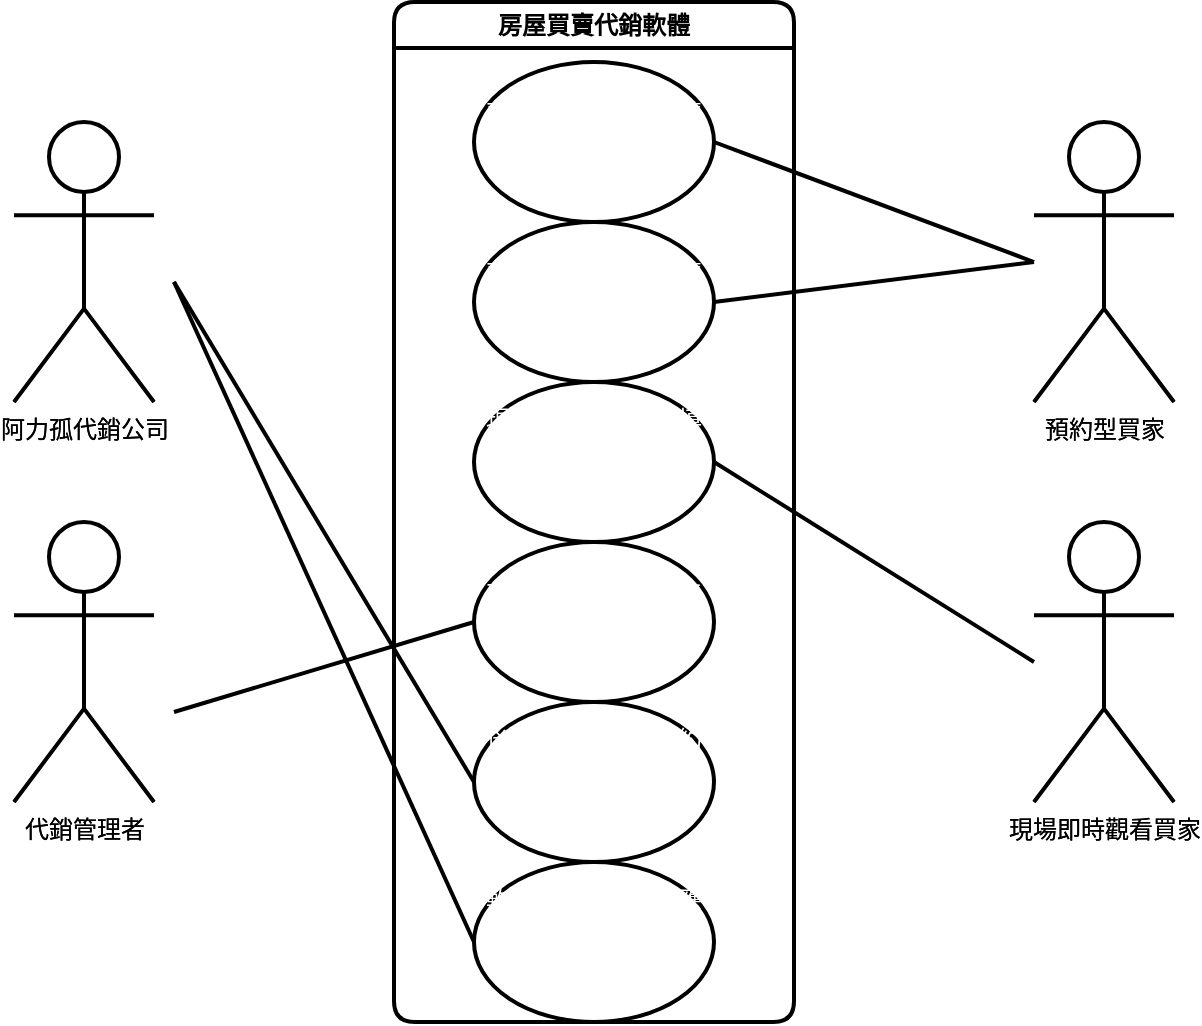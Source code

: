 <mxfile>
    <diagram id="ASTWp4ZXTidoFe2xOwB_" name="1b">
        <mxGraphModel dx="1130" dy="787" grid="1" gridSize="10" guides="1" tooltips="1" connect="1" arrows="1" fold="1" page="1" pageScale="1" pageWidth="827" pageHeight="1169" math="0" shadow="0">
            <root>
                <mxCell id="0"/>
                <mxCell id="1" parent="0"/>
                <mxCell id="2" value="房屋買賣代銷軟體" style="swimlane;whiteSpace=wrap;html=1;rounded=1;strokeWidth=2;" parent="1" vertex="1">
                    <mxGeometry x="290" y="30" width="200" height="510" as="geometry"/>
                </mxCell>
                <mxCell id="13" value="&lt;font color=&quot;#ffffff&quot;&gt;預約型買家填寫申請後，將成功訊息傳送給預約買家&lt;/font&gt;" style="ellipse;whiteSpace=wrap;html=1;fontColor=#BECCBA;fillColor=default;strokeWidth=2;" parent="2" vertex="1">
                    <mxGeometry x="40" y="30" width="120" height="80" as="geometry"/>
                </mxCell>
                <mxCell id="14" value="&lt;font color=&quot;#ffffff&quot;&gt;預約型買家填寫申請後，將失敗訊息傳送給預約買家&lt;/font&gt;" style="ellipse;whiteSpace=wrap;html=1;fontColor=#BECCBA;fillColor=default;strokeWidth=2;" parent="2" vertex="1">
                    <mxGeometry x="40" y="110" width="120" height="80" as="geometry"/>
                </mxCell>
                <mxCell id="15" value="&lt;font color=&quot;#ffffff&quot;&gt;現場即時參觀買家填寫申請後，將對應的訊息推播至現場即時參觀買家&lt;/font&gt;" style="ellipse;whiteSpace=wrap;html=1;fontColor=#BECCBA;fillColor=default;strokeWidth=2;" parent="2" vertex="1">
                    <mxGeometry x="40" y="190" width="120" height="80" as="geometry"/>
                </mxCell>
                <mxCell id="16" value="&lt;font color=&quot;#ffffff&quot;&gt;若有已安排的代銷無法接待，需立即進行變更&lt;/font&gt;" style="ellipse;whiteSpace=wrap;html=1;fontColor=#BECCBA;fillColor=default;strokeWidth=2;" parent="2" vertex="1">
                    <mxGeometry x="40" y="270" width="120" height="80" as="geometry"/>
                </mxCell>
                <mxCell id="17" value="&lt;font color=&quot;#ffffff&quot;&gt;後台管理者審核預約型買家或現場即時參觀買家的申請，確保時程無誤&lt;/font&gt;" style="ellipse;whiteSpace=wrap;html=1;fontColor=#BECCBA;fillColor=default;strokeWidth=2;" parent="2" vertex="1">
                    <mxGeometry x="40" y="350" width="120" height="80" as="geometry"/>
                </mxCell>
                <mxCell id="18" value="&lt;font color=&quot;#ffffff&quot;&gt;軟體需不斷更新以應對市場需求和改變，包括改進功能、增加安全性等&lt;/font&gt;" style="ellipse;whiteSpace=wrap;html=1;fontColor=#BECCBA;fillColor=default;strokeWidth=2;" parent="2" vertex="1">
                    <mxGeometry x="40" y="430" width="120" height="80" as="geometry"/>
                </mxCell>
                <mxCell id="4" value="阿力孤代銷公司" style="shape=umlActor;verticalLabelPosition=bottom;verticalAlign=top;html=1;outlineConnect=0;" parent="1" vertex="1">
                    <mxGeometry x="100" y="90" width="70" height="140" as="geometry"/>
                </mxCell>
                <mxCell id="7" value="現場即時觀看買家" style="shape=umlActor;verticalLabelPosition=bottom;verticalAlign=top;html=1;outlineConnect=0;" parent="1" vertex="1">
                    <mxGeometry x="610" y="290" width="70" height="140" as="geometry"/>
                </mxCell>
                <mxCell id="8" value="預約型買家" style="shape=umlActor;verticalLabelPosition=bottom;verticalAlign=top;html=1;outlineConnect=0;" parent="1" vertex="1">
                    <mxGeometry x="610" y="90" width="70" height="140" as="geometry"/>
                </mxCell>
                <mxCell id="10" value="代銷管理者" style="shape=umlActor;verticalLabelPosition=bottom;verticalAlign=top;html=1;outlineConnect=0;" parent="1" vertex="1">
                    <mxGeometry x="100" y="290" width="70" height="140" as="geometry"/>
                </mxCell>
                <mxCell id="20" value="" style="endArrow=none;html=1;fontColor=#BECCBA;entryX=0;entryY=0.5;entryDx=0;entryDy=0;" parent="1" target="17" edge="1">
                    <mxGeometry width="50" height="50" relative="1" as="geometry">
                        <mxPoint x="180" y="170" as="sourcePoint"/>
                        <mxPoint x="230" y="120" as="targetPoint"/>
                    </mxGeometry>
                </mxCell>
                <mxCell id="21" value="" style="endArrow=none;html=1;fontColor=#BECCBA;entryX=0;entryY=0.5;entryDx=0;entryDy=0;" parent="1" target="18" edge="1">
                    <mxGeometry width="50" height="50" relative="1" as="geometry">
                        <mxPoint x="180" y="170" as="sourcePoint"/>
                        <mxPoint x="230" y="120" as="targetPoint"/>
                    </mxGeometry>
                </mxCell>
                <mxCell id="22" value="" style="endArrow=none;html=1;fontColor=#BECCBA;entryX=0;entryY=0.5;entryDx=0;entryDy=0;strokeWidth=2;" parent="1" target="16" edge="1">
                    <mxGeometry width="50" height="50" relative="1" as="geometry">
                        <mxPoint x="180" y="385" as="sourcePoint"/>
                        <mxPoint x="230" y="335" as="targetPoint"/>
                    </mxGeometry>
                </mxCell>
                <mxCell id="23" value="" style="endArrow=none;html=1;fontColor=#BECCBA;exitX=1;exitY=0.5;exitDx=0;exitDy=0;strokeWidth=2;" parent="1" source="13" edge="1">
                    <mxGeometry width="50" height="50" relative="1" as="geometry">
                        <mxPoint x="560" y="210" as="sourcePoint"/>
                        <mxPoint x="610" y="160" as="targetPoint"/>
                    </mxGeometry>
                </mxCell>
                <mxCell id="24" value="" style="endArrow=none;html=1;fontColor=#BECCBA;exitX=1;exitY=0.5;exitDx=0;exitDy=0;strokeWidth=2;" parent="1" source="14" edge="1">
                    <mxGeometry width="50" height="50" relative="1" as="geometry">
                        <mxPoint x="560" y="210" as="sourcePoint"/>
                        <mxPoint x="610" y="160" as="targetPoint"/>
                    </mxGeometry>
                </mxCell>
                <mxCell id="25" value="" style="endArrow=none;html=1;fontColor=#BECCBA;exitX=1;exitY=0.5;exitDx=0;exitDy=0;strokeWidth=2;" parent="1" source="15" edge="1">
                    <mxGeometry width="50" height="50" relative="1" as="geometry">
                        <mxPoint x="560" y="410" as="sourcePoint"/>
                        <mxPoint x="610" y="360" as="targetPoint"/>
                    </mxGeometry>
                </mxCell>
                <mxCell id="26" value="預約型買家" style="shape=umlActor;verticalLabelPosition=bottom;verticalAlign=top;html=1;outlineConnect=0;strokeWidth=2;" vertex="1" parent="1">
                    <mxGeometry x="610" y="90" width="70" height="140" as="geometry"/>
                </mxCell>
                <mxCell id="27" value="現場即時觀看買家" style="shape=umlActor;verticalLabelPosition=bottom;verticalAlign=top;html=1;outlineConnect=0;strokeWidth=2;" vertex="1" parent="1">
                    <mxGeometry x="610" y="290" width="70" height="140" as="geometry"/>
                </mxCell>
                <mxCell id="28" value="阿力孤代銷公司" style="shape=umlActor;verticalLabelPosition=bottom;verticalAlign=top;html=1;outlineConnect=0;strokeWidth=2;" vertex="1" parent="1">
                    <mxGeometry x="100" y="90" width="70" height="140" as="geometry"/>
                </mxCell>
                <mxCell id="29" value="代銷管理者" style="shape=umlActor;verticalLabelPosition=bottom;verticalAlign=top;html=1;outlineConnect=0;strokeWidth=2;" vertex="1" parent="1">
                    <mxGeometry x="100" y="290" width="70" height="140" as="geometry"/>
                </mxCell>
                <mxCell id="30" value="" style="endArrow=none;html=1;fontColor=#BECCBA;entryX=0;entryY=0.5;entryDx=0;entryDy=0;strokeWidth=2;" edge="1" parent="1">
                    <mxGeometry width="50" height="50" relative="1" as="geometry">
                        <mxPoint x="180" y="170" as="sourcePoint"/>
                        <mxPoint x="330" y="420" as="targetPoint"/>
                    </mxGeometry>
                </mxCell>
                <mxCell id="31" value="" style="endArrow=none;html=1;fontColor=#BECCBA;entryX=0;entryY=0.5;entryDx=0;entryDy=0;strokeWidth=2;" edge="1" parent="1">
                    <mxGeometry width="50" height="50" relative="1" as="geometry">
                        <mxPoint x="180" y="170" as="sourcePoint"/>
                        <mxPoint x="330" y="500" as="targetPoint"/>
                    </mxGeometry>
                </mxCell>
            </root>
        </mxGraphModel>
    </diagram>
    <diagram id="YNBZmlXG5lnyesX3e9GX" name="1d">
        <mxGraphModel dx="942" dy="443" grid="1" gridSize="10" guides="1" tooltips="1" connect="1" arrows="1" fold="1" page="1" pageScale="1" pageWidth="827" pageHeight="1169" math="0" shadow="0">
            <root>
                <mxCell id="0"/>
                <mxCell id="1" parent="0"/>
                <mxCell id="caPT6c43lM81XZxwtIq5-1" value="買家" style="swimlane;whiteSpace=wrap;html=1;fontColor=#BECCBA;fillColor=default;" vertex="1" parent="1">
                    <mxGeometry x="100" y="270" width="120" height="90" as="geometry"/>
                </mxCell>
                <mxCell id="caPT6c43lM81XZxwtIq5-6" value="聯絡方式" style="text;html=1;strokeColor=none;fillColor=none;align=center;verticalAlign=middle;whiteSpace=wrap;rounded=0;fontColor=#BECCBA;" vertex="1" parent="caPT6c43lM81XZxwtIq5-1">
                    <mxGeometry y="50" width="60" height="30" as="geometry"/>
                </mxCell>
                <mxCell id="caPT6c43lM81XZxwtIq5-2" value="預約申請表填寫" style="swimlane;whiteSpace=wrap;html=1;fontColor=#BECCBA;fillColor=default;" vertex="1" parent="1">
                    <mxGeometry x="380" y="270" width="130" height="130" as="geometry"/>
                </mxCell>
                <mxCell id="caPT6c43lM81XZxwtIq5-7" value="姓名" style="text;html=1;strokeColor=none;fillColor=none;align=center;verticalAlign=middle;whiteSpace=wrap;rounded=0;fontColor=#BECCBA;" vertex="1" parent="caPT6c43lM81XZxwtIq5-2">
                    <mxGeometry x="-1" y="30" width="60" height="30" as="geometry"/>
                </mxCell>
                <mxCell id="caPT6c43lM81XZxwtIq5-8" value="聯絡方式" style="text;html=1;strokeColor=none;fillColor=none;align=center;verticalAlign=middle;whiteSpace=wrap;rounded=0;fontColor=#BECCBA;" vertex="1" parent="caPT6c43lM81XZxwtIq5-2">
                    <mxGeometry x="9" y="50" width="60" height="30" as="geometry"/>
                </mxCell>
                <mxCell id="caPT6c43lM81XZxwtIq5-14" value="申請項目" style="text;html=1;strokeColor=none;fillColor=none;align=center;verticalAlign=middle;whiteSpace=wrap;rounded=0;fontColor=#BECCBA;" vertex="1" parent="caPT6c43lM81XZxwtIq5-2">
                    <mxGeometry x="9" y="90" width="60" height="30" as="geometry"/>
                </mxCell>
                <mxCell id="caPT6c43lM81XZxwtIq5-13" value="預約時間" style="text;html=1;strokeColor=none;fillColor=none;align=center;verticalAlign=middle;whiteSpace=wrap;rounded=0;fontColor=#BECCBA;" vertex="1" parent="caPT6c43lM81XZxwtIq5-2">
                    <mxGeometry x="9" y="70" width="60" height="30" as="geometry"/>
                </mxCell>
                <mxCell id="caPT6c43lM81XZxwtIq5-22" value="1" style="text;html=1;strokeColor=none;fillColor=none;align=center;verticalAlign=middle;whiteSpace=wrap;rounded=0;fontColor=#BECCBA;strokeWidth=2;" vertex="1" parent="caPT6c43lM81XZxwtIq5-2">
                    <mxGeometry x="-50" y="45" width="70" height="40" as="geometry"/>
                </mxCell>
                <mxCell id="caPT6c43lM81XZxwtIq5-3" value="代銷管理員" style="swimlane;whiteSpace=wrap;html=1;fontColor=#BECCBA;fillColor=default;" vertex="1" parent="1">
                    <mxGeometry x="380" y="500" width="130" height="130" as="geometry"/>
                </mxCell>
                <mxCell id="caPT6c43lM81XZxwtIq5-15" value="姓名" style="text;html=1;strokeColor=none;fillColor=none;align=center;verticalAlign=middle;whiteSpace=wrap;rounded=0;fontColor=#BECCBA;" vertex="1" parent="caPT6c43lM81XZxwtIq5-3">
                    <mxGeometry x="-1" y="30" width="60" height="30" as="geometry"/>
                </mxCell>
                <mxCell id="caPT6c43lM81XZxwtIq5-16" value="聯絡方式" style="text;html=1;strokeColor=none;fillColor=none;align=center;verticalAlign=middle;whiteSpace=wrap;rounded=0;fontColor=#BECCBA;" vertex="1" parent="caPT6c43lM81XZxwtIq5-3">
                    <mxGeometry x="9" y="50" width="60" height="30" as="geometry"/>
                </mxCell>
                <mxCell id="caPT6c43lM81XZxwtIq5-17" value="審核狀態" style="text;html=1;strokeColor=none;fillColor=none;align=center;verticalAlign=middle;whiteSpace=wrap;rounded=0;fontColor=#BECCBA;" vertex="1" parent="caPT6c43lM81XZxwtIq5-3">
                    <mxGeometry x="9" y="70" width="60" height="30" as="geometry"/>
                </mxCell>
                <mxCell id="caPT6c43lM81XZxwtIq5-4" value="閒置代銷員" style="swimlane;whiteSpace=wrap;html=1;fontColor=#BECCBA;fillColor=default;" vertex="1" parent="1">
                    <mxGeometry x="630" y="500" width="130" height="130" as="geometry"/>
                </mxCell>
                <mxCell id="caPT6c43lM81XZxwtIq5-18" value="姓名" style="text;html=1;strokeColor=none;fillColor=none;align=center;verticalAlign=middle;whiteSpace=wrap;rounded=0;fontColor=#BECCBA;" vertex="1" parent="caPT6c43lM81XZxwtIq5-4">
                    <mxGeometry y="30" width="60" height="30" as="geometry"/>
                </mxCell>
                <mxCell id="caPT6c43lM81XZxwtIq5-19" value="聯絡方式" style="text;html=1;strokeColor=none;fillColor=none;align=center;verticalAlign=middle;whiteSpace=wrap;rounded=0;fontColor=#BECCBA;" vertex="1" parent="caPT6c43lM81XZxwtIq5-4">
                    <mxGeometry x="10" y="50" width="60" height="30" as="geometry"/>
                </mxCell>
                <mxCell id="caPT6c43lM81XZxwtIq5-5" value="姓名" style="text;html=1;strokeColor=none;fillColor=none;align=center;verticalAlign=middle;whiteSpace=wrap;rounded=0;fontColor=#BECCBA;" vertex="1" parent="1">
                    <mxGeometry x="90" y="300" width="60" height="30" as="geometry"/>
                </mxCell>
                <mxCell id="caPT6c43lM81XZxwtIq5-20" value="" style="endArrow=none;html=1;fontColor=#BECCBA;" edge="1" parent="1">
                    <mxGeometry width="50" height="50" relative="1" as="geometry">
                        <mxPoint x="220" y="350" as="sourcePoint"/>
                        <mxPoint x="380" y="350" as="targetPoint"/>
                    </mxGeometry>
                </mxCell>
                <mxCell id="caPT6c43lM81XZxwtIq5-21" value="1" style="text;html=1;strokeColor=none;fillColor=none;align=center;verticalAlign=middle;whiteSpace=wrap;rounded=0;fontColor=#BECCBA;strokeWidth=2;" vertex="1" parent="1">
                    <mxGeometry x="200" y="315" width="70" height="40" as="geometry"/>
                </mxCell>
                <mxCell id="caPT6c43lM81XZxwtIq5-23" value="填寫" style="text;html=1;strokeColor=none;fillColor=none;align=center;verticalAlign=middle;whiteSpace=wrap;rounded=0;strokeWidth=2;fontColor=#BECCBA;" vertex="1" parent="1">
                    <mxGeometry x="260" y="300" width="60" height="30" as="geometry"/>
                </mxCell>
                <mxCell id="caPT6c43lM81XZxwtIq5-24" value="" style="triangle;whiteSpace=wrap;html=1;strokeWidth=2;fontColor=#BECCBA;fillColor=default;" vertex="1" parent="1">
                    <mxGeometry x="310" y="300" width="25" height="33.33" as="geometry"/>
                </mxCell>
                <mxCell id="caPT6c43lM81XZxwtIq5-25" value="1" style="text;html=1;strokeColor=none;fillColor=none;align=center;verticalAlign=middle;whiteSpace=wrap;rounded=0;fontColor=#BECCBA;strokeWidth=2;" vertex="1" parent="1">
                    <mxGeometry x="430" y="400" width="70" height="40" as="geometry"/>
                </mxCell>
                <mxCell id="caPT6c43lM81XZxwtIq5-26" value="1" style="text;html=1;strokeColor=none;fillColor=none;align=center;verticalAlign=middle;whiteSpace=wrap;rounded=0;fontColor=#BECCBA;strokeWidth=2;" vertex="1" parent="1">
                    <mxGeometry x="430" y="460" width="70" height="40" as="geometry"/>
                </mxCell>
                <mxCell id="caPT6c43lM81XZxwtIq5-27" value="" style="endArrow=none;html=1;fontColor=#BECCBA;entryX=0;entryY=0;entryDx=0;entryDy=0;exitX=0;exitY=1;exitDx=0;exitDy=0;" edge="1" parent="1" source="caPT6c43lM81XZxwtIq5-26" target="caPT6c43lM81XZxwtIq5-25">
                    <mxGeometry width="50" height="50" relative="1" as="geometry">
                        <mxPoint x="360" y="510" as="sourcePoint"/>
                        <mxPoint x="420" y="420" as="targetPoint"/>
                    </mxGeometry>
                </mxCell>
                <mxCell id="caPT6c43lM81XZxwtIq5-28" value="" style="triangle;whiteSpace=wrap;html=1;strokeWidth=2;fontColor=#BECCBA;fillColor=default;rotation=-90;" vertex="1" parent="1">
                    <mxGeometry x="480" y="400" width="30" height="40" as="geometry"/>
                </mxCell>
                <mxCell id="caPT6c43lM81XZxwtIq5-29" value="審核" style="text;html=1;strokeColor=none;fillColor=none;align=center;verticalAlign=middle;whiteSpace=wrap;rounded=0;strokeWidth=2;fontColor=#BECCBA;" vertex="1" parent="1">
                    <mxGeometry x="465" y="440" width="60" height="30" as="geometry"/>
                </mxCell>
                <mxCell id="caPT6c43lM81XZxwtIq5-30" value="" style="endArrow=none;html=1;fontColor=#BECCBA;" edge="1" parent="1">
                    <mxGeometry width="50" height="50" relative="1" as="geometry">
                        <mxPoint x="510" y="570" as="sourcePoint"/>
                        <mxPoint x="630" y="570" as="targetPoint"/>
                    </mxGeometry>
                </mxCell>
                <mxCell id="caPT6c43lM81XZxwtIq5-31" value="1" style="text;html=1;strokeColor=none;fillColor=none;align=center;verticalAlign=middle;whiteSpace=wrap;rounded=0;fontColor=#BECCBA;strokeWidth=2;" vertex="1" parent="1">
                    <mxGeometry x="440" y="410" width="70" height="40" as="geometry"/>
                </mxCell>
                <mxCell id="caPT6c43lM81XZxwtIq5-32" value="1" style="text;html=1;strokeColor=none;fillColor=none;align=center;verticalAlign=middle;whiteSpace=wrap;rounded=0;fontColor=#BECCBA;strokeWidth=2;" vertex="1" parent="1">
                    <mxGeometry x="500" y="530" width="70" height="40" as="geometry"/>
                </mxCell>
                <mxCell id="caPT6c43lM81XZxwtIq5-33" value="1" style="text;html=1;strokeColor=none;fillColor=none;align=center;verticalAlign=middle;whiteSpace=wrap;rounded=0;fontColor=#BECCBA;strokeWidth=2;" vertex="1" parent="1">
                    <mxGeometry x="570" y="530" width="70" height="40" as="geometry"/>
                </mxCell>
                <mxCell id="caPT6c43lM81XZxwtIq5-34" value="" style="triangle;whiteSpace=wrap;html=1;strokeWidth=2;fontColor=#BECCBA;fillColor=default;" vertex="1" parent="1">
                    <mxGeometry x="580" y="500" width="25" height="33.33" as="geometry"/>
                </mxCell>
                <mxCell id="caPT6c43lM81XZxwtIq5-35" value="安排" style="text;html=1;strokeColor=none;fillColor=none;align=center;verticalAlign=middle;whiteSpace=wrap;rounded=0;strokeWidth=2;fontColor=#BECCBA;" vertex="1" parent="1">
                    <mxGeometry x="520" y="501.67" width="60" height="30" as="geometry"/>
                </mxCell>
            </root>
        </mxGraphModel>
    </diagram>
    <diagram id="eL0lJILmFlEoysmZoB9e" name="2b">
        <mxGraphModel dx="1130" dy="531" grid="1" gridSize="10" guides="1" tooltips="1" connect="1" arrows="1" fold="1" page="1" pageScale="1" pageWidth="827" pageHeight="1169" math="0" shadow="0">
            <root>
                <mxCell id="0"/>
                <mxCell id="1" parent="0"/>
                <mxCell id="Wqma2fmxox-Q1F-XaQAo-1" value="普發8000網站" style="swimlane;whiteSpace=wrap;html=1;strokeWidth=2;fontColor=#BECCBA;fillColor=default;" vertex="1" parent="1">
                    <mxGeometry x="320" y="80" width="200" height="380" as="geometry"/>
                </mxCell>
                <mxCell id="Wqma2fmxox-Q1F-XaQAo-7" value="申請者提供的健保卡號與身份證字號或居留證號無法在健保局系統中比對成功" style="ellipse;whiteSpace=wrap;html=1;strokeWidth=2;fontColor=#BECCBA;fillColor=default;" vertex="1" parent="Wqma2fmxox-Q1F-XaQAo-1">
                    <mxGeometry x="40" y="30" width="120" height="80" as="geometry"/>
                </mxCell>
                <mxCell id="Wqma2fmxox-Q1F-XaQAo-8" value="申請者提供的金融代號與金融機構的帳戶資訊不符" style="ellipse;whiteSpace=wrap;html=1;strokeWidth=2;fontColor=#BECCBA;fillColor=default;" vertex="1" parent="Wqma2fmxox-Q1F-XaQAo-1">
                    <mxGeometry x="40" y="110" width="120" height="80" as="geometry"/>
                </mxCell>
                <mxCell id="Wqma2fmxox-Q1F-XaQAo-9" value="前台設計不易使用，申請者在填寫資料或確認資訊時遇到困難，影響申請流程，降低系統效率" style="ellipse;whiteSpace=wrap;html=1;strokeWidth=2;fontColor=#BECCBA;fillColor=default;" vertex="1" parent="Wqma2fmxox-Q1F-XaQAo-1">
                    <mxGeometry x="40" y="190" width="120" height="80" as="geometry"/>
                </mxCell>
                <mxCell id="Wqma2fmxox-Q1F-XaQAo-10" value="系統中的個人資料被濫用或洩漏，政府、金融機構、健保局等單位面臨法律責任與公眾信任危機" style="ellipse;whiteSpace=wrap;html=1;strokeWidth=2;fontColor=#BECCBA;fillColor=default;" vertex="1" parent="Wqma2fmxox-Q1F-XaQAo-1">
                    <mxGeometry x="40" y="270" width="120" height="80" as="geometry"/>
                </mxCell>
                <mxCell id="Wqma2fmxox-Q1F-XaQAo-2" value="申請者" style="shape=umlActor;verticalLabelPosition=bottom;verticalAlign=top;html=1;outlineConnect=0;strokeWidth=2;fontColor=#BECCBA;fillColor=default;" vertex="1" parent="1">
                    <mxGeometry x="150" y="180" width="70" height="140" as="geometry"/>
                </mxCell>
                <mxCell id="Wqma2fmxox-Q1F-XaQAo-3" value="政府機關" style="shape=umlActor;verticalLabelPosition=bottom;verticalAlign=top;html=1;outlineConnect=0;strokeWidth=2;fontColor=#BECCBA;fillColor=default;" vertex="1" parent="1">
                    <mxGeometry x="650" y="50" width="70" height="140" as="geometry"/>
                </mxCell>
                <mxCell id="Wqma2fmxox-Q1F-XaQAo-4" value="金融機構" style="shape=umlActor;verticalLabelPosition=bottom;verticalAlign=top;html=1;outlineConnect=0;strokeWidth=2;fontColor=#BECCBA;fillColor=default;" vertex="1" parent="1">
                    <mxGeometry x="650" y="220" width="70" height="140" as="geometry"/>
                </mxCell>
                <mxCell id="Wqma2fmxox-Q1F-XaQAo-5" value="健保局" style="shape=umlActor;verticalLabelPosition=bottom;verticalAlign=top;html=1;outlineConnect=0;strokeWidth=2;fontColor=#BECCBA;fillColor=default;" vertex="1" parent="1">
                    <mxGeometry x="650" y="390" width="70" height="140" as="geometry"/>
                </mxCell>
                <mxCell id="Wqma2fmxox-Q1F-XaQAo-11" value="" style="endArrow=none;html=1;fontColor=#BECCBA;entryX=0;entryY=0.5;entryDx=0;entryDy=0;" edge="1" parent="1" target="Wqma2fmxox-Q1F-XaQAo-7">
                    <mxGeometry width="50" height="50" relative="1" as="geometry">
                        <mxPoint x="220" y="270" as="sourcePoint"/>
                        <mxPoint x="270" y="220" as="targetPoint"/>
                    </mxGeometry>
                </mxCell>
                <mxCell id="Wqma2fmxox-Q1F-XaQAo-12" value="" style="endArrow=none;html=1;fontColor=#BECCBA;entryX=0;entryY=0.5;entryDx=0;entryDy=0;" edge="1" parent="1" target="Wqma2fmxox-Q1F-XaQAo-8">
                    <mxGeometry width="50" height="50" relative="1" as="geometry">
                        <mxPoint x="220" y="270" as="sourcePoint"/>
                        <mxPoint x="270" y="220" as="targetPoint"/>
                    </mxGeometry>
                </mxCell>
                <mxCell id="Wqma2fmxox-Q1F-XaQAo-13" value="" style="endArrow=none;html=1;fontColor=#BECCBA;entryX=0;entryY=0.5;entryDx=0;entryDy=0;" edge="1" parent="1" target="Wqma2fmxox-Q1F-XaQAo-9">
                    <mxGeometry width="50" height="50" relative="1" as="geometry">
                        <mxPoint x="220" y="270" as="sourcePoint"/>
                        <mxPoint x="270" y="220" as="targetPoint"/>
                    </mxGeometry>
                </mxCell>
                <mxCell id="Wqma2fmxox-Q1F-XaQAo-14" value="" style="endArrow=none;html=1;fontColor=#BECCBA;exitX=1;exitY=0.5;exitDx=0;exitDy=0;" edge="1" parent="1" source="Wqma2fmxox-Q1F-XaQAo-9">
                    <mxGeometry width="50" height="50" relative="1" as="geometry">
                        <mxPoint x="600" y="160" as="sourcePoint"/>
                        <mxPoint x="650" y="110" as="targetPoint"/>
                    </mxGeometry>
                </mxCell>
                <mxCell id="Wqma2fmxox-Q1F-XaQAo-15" value="" style="endArrow=none;html=1;fontColor=#BECCBA;exitX=1;exitY=0.5;exitDx=0;exitDy=0;" edge="1" parent="1" source="Wqma2fmxox-Q1F-XaQAo-10">
                    <mxGeometry width="50" height="50" relative="1" as="geometry">
                        <mxPoint x="600" y="160" as="sourcePoint"/>
                        <mxPoint x="650" y="110" as="targetPoint"/>
                    </mxGeometry>
                </mxCell>
                <mxCell id="Wqma2fmxox-Q1F-XaQAo-16" value="" style="endArrow=none;html=1;fontColor=#BECCBA;exitX=1;exitY=0.5;exitDx=0;exitDy=0;" edge="1" parent="1" source="Wqma2fmxox-Q1F-XaQAo-7">
                    <mxGeometry width="50" height="50" relative="1" as="geometry">
                        <mxPoint x="600" y="520" as="sourcePoint"/>
                        <mxPoint x="650" y="470" as="targetPoint"/>
                    </mxGeometry>
                </mxCell>
                <mxCell id="Wqma2fmxox-Q1F-XaQAo-17" value="" style="endArrow=none;html=1;fontColor=#BECCBA;exitX=1;exitY=0.5;exitDx=0;exitDy=0;" edge="1" parent="1" source="Wqma2fmxox-Q1F-XaQAo-8">
                    <mxGeometry width="50" height="50" relative="1" as="geometry">
                        <mxPoint x="600" y="350" as="sourcePoint"/>
                        <mxPoint x="650" y="300" as="targetPoint"/>
                    </mxGeometry>
                </mxCell>
            </root>
        </mxGraphModel>
    </diagram>
</mxfile>